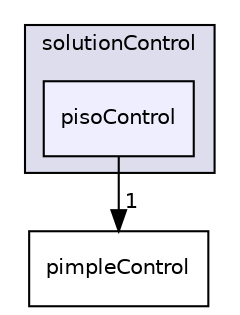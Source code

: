digraph "src/finiteVolume/cfdTools/general/solutionControl/pisoControl" {
  bgcolor=transparent;
  compound=true
  node [ fontsize="10", fontname="Helvetica"];
  edge [ labelfontsize="10", labelfontname="Helvetica"];
  subgraph clusterdir_e111b7571eb84571841d37972aec8430 {
    graph [ bgcolor="#ddddee", pencolor="black", label="solutionControl" fontname="Helvetica", fontsize="10", URL="dir_e111b7571eb84571841d37972aec8430.html"]
  dir_8c219b854309b5301ed8fa5f872891bb [shape=box, label="pisoControl", style="filled", fillcolor="#eeeeff", pencolor="black", URL="dir_8c219b854309b5301ed8fa5f872891bb.html"];
  }
  dir_af47b2471b3573ea1aa080d70933eb75 [shape=box label="pimpleControl" URL="dir_af47b2471b3573ea1aa080d70933eb75.html"];
  dir_8c219b854309b5301ed8fa5f872891bb->dir_af47b2471b3573ea1aa080d70933eb75 [headlabel="1", labeldistance=1.5 headhref="dir_000920_000919.html"];
}
